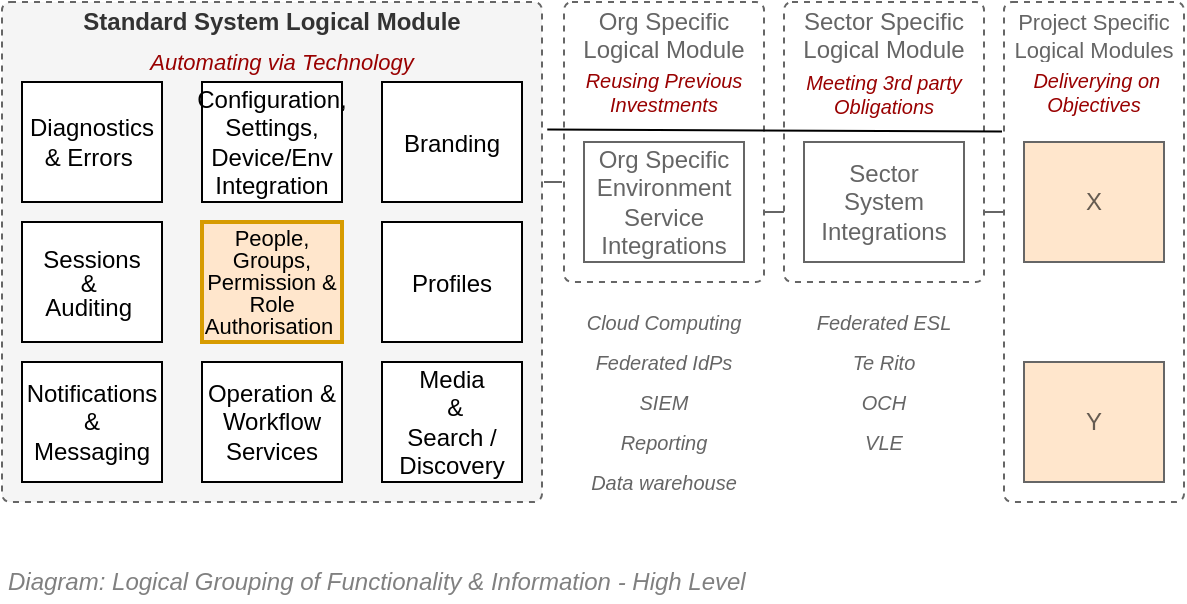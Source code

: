 <mxfile compressed="false" version="20.3.0" type="device">
  <diagram id="EpFx1K_y37onX5PtusL-" name="Functionality/Logical Modules">
    <mxGraphModel dx="782" dy="549" grid="1" gridSize="10" guides="1" tooltips="1" connect="1" arrows="1" fold="1" page="1" pageScale="1" pageWidth="827" pageHeight="1169" math="0" shadow="0">
      <root>
        <mxCell id="gSJsINXBegKE1LcOUbz0-0" />
        <mxCell id="OCoVe06duih3jOk6tfMH-0" value="Hilight" parent="gSJsINXBegKE1LcOUbz0-0" />
        <mxCell id="gSJsINXBegKE1LcOUbz0-1" parent="gSJsINXBegKE1LcOUbz0-0" />
        <mxCell id="gSJsINXBegKE1LcOUbz0-17" value="&lt;font style=&quot;font-size: 11px&quot;&gt;Project Specific Logical Modules&lt;/font&gt;" style="rounded=1;whiteSpace=wrap;html=1;dashed=1;absoluteArcSize=1;arcSize=8;fillColor=none;container=1;collapsible=0;recursiveResize=0;align=center;verticalAlign=top;spacing=6;spacingTop=-8;textOpacity=60;strokeColor=#666666;" parent="gSJsINXBegKE1LcOUbz0-1" vertex="1">
          <mxGeometry x="620" y="160" width="90" height="250" as="geometry" />
        </mxCell>
        <mxCell id="gSJsINXBegKE1LcOUbz0-18" value="X" style="rounded=0;whiteSpace=wrap;html=1;fillColor=#ffe6cc;textOpacity=60;strokeColor=#666666;" parent="gSJsINXBegKE1LcOUbz0-17" vertex="1">
          <mxGeometry x="10" y="70" width="70" height="60" as="geometry" />
        </mxCell>
        <mxCell id="cgWOcv93DuVKYVG6efOz-6" value="Y" style="rounded=0;whiteSpace=wrap;html=1;fillColor=#ffe6cc;textOpacity=60;strokeColor=#666666;" parent="gSJsINXBegKE1LcOUbz0-17" vertex="1">
          <mxGeometry x="10" y="180" width="70" height="60" as="geometry" />
        </mxCell>
        <mxCell id="gSJsINXBegKE1LcOUbz0-20" style="edgeStyle=none;rounded=0;orthogonalLoop=1;jettySize=auto;html=1;entryX=1;entryY=0.75;entryDx=0;entryDy=0;fontSize=12;fontColor=#990000;endArrow=none;endFill=0;align=left;textOpacity=60;strokeColor=#666666;" parent="gSJsINXBegKE1LcOUbz0-1" target="gSJsINXBegKE1LcOUbz0-12" edge="1">
          <mxGeometry relative="1" as="geometry">
            <mxPoint x="620" y="265" as="sourcePoint" />
          </mxGeometry>
        </mxCell>
        <mxCell id="Maf1KFkJwOAkXcEBcFJN-0" value="&lt;font style=&quot;font-size: 12px&quot;&gt;Diagram: Logical Grouping of Functionality &amp;amp; Information - High Level&lt;/font&gt;" style="text;strokeColor=none;fillColor=none;html=1;fontSize=12;fontStyle=2;verticalAlign=middle;align=left;shadow=0;glass=0;comic=0;opacity=30;fontColor=#808080;strokeWidth=1;" parent="gSJsINXBegKE1LcOUbz0-1" vertex="1">
          <mxGeometry x="120" y="440" width="520" height="20" as="geometry" />
        </mxCell>
        <mxCell id="gSJsINXBegKE1LcOUbz0-2" value="Org Specific Logical Module" style="rounded=1;whiteSpace=wrap;html=1;dashed=1;absoluteArcSize=1;arcSize=8;container=1;collapsible=0;recursiveResize=0;align=center;verticalAlign=top;spacing=6;spacingTop=-8;textOpacity=60;strokeColor=#666666;" parent="gSJsINXBegKE1LcOUbz0-1" vertex="1">
          <mxGeometry x="400" y="160" width="100" height="140" as="geometry" />
        </mxCell>
        <mxCell id="gSJsINXBegKE1LcOUbz0-19" value="Org Specific Environment Service&lt;br&gt;Integrations" style="rounded=0;whiteSpace=wrap;html=1;textOpacity=60;strokeColor=#666666;" parent="gSJsINXBegKE1LcOUbz0-2" vertex="1">
          <mxGeometry x="10" y="70" width="80" height="60" as="geometry" />
        </mxCell>
        <mxCell id="gSJsINXBegKE1LcOUbz0-3" value="&lt;b&gt;Standard System Logical Module&lt;/b&gt;" style="rounded=1;whiteSpace=wrap;html=1;dashed=1;absoluteArcSize=1;arcSize=8;container=1;collapsible=0;recursiveResize=0;align=center;verticalAlign=top;spacing=6;spacingTop=-8;fontStyle=0;strokeWidth=1;fillColor=#f5f5f5;strokeColor=#666666;fontColor=#333333;" parent="gSJsINXBegKE1LcOUbz0-1" vertex="1">
          <mxGeometry x="119" y="160" width="270" height="250" as="geometry" />
        </mxCell>
        <mxCell id="gSJsINXBegKE1LcOUbz0-6" value="&lt;p style=&quot;line-height: 100% ; font-size: 11px&quot;&gt;People, Groups, Permission &amp;amp; Role&lt;br&gt;&lt;font style=&quot;font-size: 11px&quot;&gt;Authorisation&lt;/font&gt;&amp;nbsp;&lt;/p&gt;" style="rounded=0;whiteSpace=wrap;html=1;strokeWidth=2;fillColor=#ffe6cc;strokeColor=#d79b00;" parent="gSJsINXBegKE1LcOUbz0-3" vertex="1">
          <mxGeometry x="100" y="110" width="70" height="60" as="geometry" />
        </mxCell>
        <mxCell id="gSJsINXBegKE1LcOUbz0-7" value="Configuration, Settings, Device/Env Integration" style="rounded=0;whiteSpace=wrap;html=1;" parent="gSJsINXBegKE1LcOUbz0-3" vertex="1">
          <mxGeometry x="100" y="40" width="70" height="60" as="geometry" />
        </mxCell>
        <mxCell id="gSJsINXBegKE1LcOUbz0-9" value="Media&lt;br&gt;&amp;nbsp;&amp;amp;&lt;br&gt;Search / Discovery" style="rounded=0;whiteSpace=wrap;html=1;strokeWidth=1;" parent="gSJsINXBegKE1LcOUbz0-3" vertex="1">
          <mxGeometry x="190" y="180" width="70" height="60" as="geometry" />
        </mxCell>
        <mxCell id="EKagQwNcVSqHctD09159-13" value="&lt;p style=&quot;line-height: 100%&quot;&gt;Sessions &lt;br&gt;&amp;amp;&amp;nbsp;&lt;br&gt;&lt;span&gt;Auditing&amp;nbsp;&lt;/span&gt;&lt;/p&gt;" style="rounded=0;whiteSpace=wrap;html=1;" parent="gSJsINXBegKE1LcOUbz0-3" vertex="1">
          <mxGeometry x="10" y="110" width="70" height="60" as="geometry" />
        </mxCell>
        <mxCell id="cgWOcv93DuVKYVG6efOz-8" value="&lt;p style=&quot;line-height: 100%&quot;&gt;Profiles&lt;br&gt;&lt;/p&gt;" style="rounded=0;whiteSpace=wrap;html=1;" parent="gSJsINXBegKE1LcOUbz0-3" vertex="1">
          <mxGeometry x="190" y="110" width="70" height="60" as="geometry" />
        </mxCell>
        <mxCell id="S9qaTlaMecAEe2MZ8wHX-0" value="&lt;p style=&quot;line-height: 100%&quot;&gt;Branding&lt;/p&gt;" style="rounded=0;whiteSpace=wrap;html=1;" parent="gSJsINXBegKE1LcOUbz0-3" vertex="1">
          <mxGeometry x="190" y="40" width="70" height="60" as="geometry" />
        </mxCell>
        <mxCell id="S9qaTlaMecAEe2MZ8wHX-1" value="Notifications&lt;br&gt;&amp;amp; &lt;br&gt;Messaging" style="rounded=0;whiteSpace=wrap;html=1;" parent="gSJsINXBegKE1LcOUbz0-3" vertex="1">
          <mxGeometry x="10" y="180" width="70" height="60" as="geometry" />
        </mxCell>
        <mxCell id="gSJsINXBegKE1LcOUbz0-11" value="Operation &amp;amp; Workflow Services" style="rounded=0;whiteSpace=wrap;html=1;" parent="gSJsINXBegKE1LcOUbz0-3" vertex="1">
          <mxGeometry x="100" y="180" width="70" height="60" as="geometry" />
        </mxCell>
        <mxCell id="gSJsINXBegKE1LcOUbz0-12" value="Sector Specific Logical Module" style="rounded=1;whiteSpace=wrap;html=1;dashed=1;absoluteArcSize=1;arcSize=8;container=1;collapsible=0;recursiveResize=0;align=center;verticalAlign=top;spacing=6;spacingTop=-8;textOpacity=60;strokeColor=#666666;" parent="gSJsINXBegKE1LcOUbz0-1" vertex="1">
          <mxGeometry x="510" y="160" width="100" height="140" as="geometry" />
        </mxCell>
        <mxCell id="gSJsINXBegKE1LcOUbz0-13" value="Sector&lt;br&gt;System&lt;br&gt;Integrations" style="rounded=0;whiteSpace=wrap;html=1;textOpacity=60;strokeColor=#666666;" parent="gSJsINXBegKE1LcOUbz0-12" vertex="1">
          <mxGeometry x="10" y="70" width="80" height="60" as="geometry" />
        </mxCell>
        <mxCell id="gSJsINXBegKE1LcOUbz0-15" style="edgeStyle=none;rounded=0;orthogonalLoop=1;jettySize=auto;html=1;entryX=1;entryY=0.75;entryDx=0;entryDy=0;endArrow=none;endFill=0;align=left;exitX=0;exitY=0.75;exitDx=0;exitDy=0;textOpacity=60;strokeColor=#666666;" parent="gSJsINXBegKE1LcOUbz0-1" source="gSJsINXBegKE1LcOUbz0-12" target="gSJsINXBegKE1LcOUbz0-2" edge="1">
          <mxGeometry relative="1" as="geometry">
            <mxPoint x="510" y="345" as="sourcePoint" />
          </mxGeometry>
        </mxCell>
        <mxCell id="gSJsINXBegKE1LcOUbz0-16" style="edgeStyle=none;rounded=0;orthogonalLoop=1;jettySize=auto;html=1;endArrow=none;endFill=0;align=left;exitX=0;exitY=0.5;exitDx=0;exitDy=0;strokeColor=#666666;" parent="gSJsINXBegKE1LcOUbz0-1" edge="1">
          <mxGeometry relative="1" as="geometry">
            <mxPoint x="399" y="250" as="sourcePoint" />
            <mxPoint x="390" y="250" as="targetPoint" />
          </mxGeometry>
        </mxCell>
        <mxCell id="gSJsINXBegKE1LcOUbz0-14" style="edgeStyle=none;rounded=0;orthogonalLoop=1;jettySize=auto;html=1;endArrow=none;endFill=0;align=left;exitX=-0.011;exitY=0.139;exitDx=0;exitDy=0;exitPerimeter=0;entryX=1.006;entryY=0.135;entryDx=0;entryDy=0;entryPerimeter=0;" parent="gSJsINXBegKE1LcOUbz0-1" edge="1">
          <mxGeometry relative="1" as="geometry">
            <mxPoint x="619.01" y="224.75" as="sourcePoint" />
            <mxPoint x="391.62" y="223.75" as="targetPoint" />
          </mxGeometry>
        </mxCell>
        <mxCell id="cgWOcv93DuVKYVG6efOz-0" value="Te Rito" style="rounded=0;whiteSpace=wrap;html=1;fontSize=10;textOpacity=60;fontStyle=2;strokeColor=none;" parent="gSJsINXBegKE1LcOUbz0-1" vertex="1">
          <mxGeometry x="520" y="330" width="80" height="20" as="geometry" />
        </mxCell>
        <mxCell id="cgWOcv93DuVKYVG6efOz-1" value="Federated ESL" style="rounded=0;whiteSpace=wrap;html=1;fontSize=10;textOpacity=60;fontStyle=2;strokeColor=none;" parent="gSJsINXBegKE1LcOUbz0-1" vertex="1">
          <mxGeometry x="520" y="310" width="80" height="20" as="geometry" />
        </mxCell>
        <mxCell id="cgWOcv93DuVKYVG6efOz-2" value="OCH" style="rounded=0;whiteSpace=wrap;html=1;fontSize=10;textOpacity=60;fontStyle=2;strokeColor=none;" parent="gSJsINXBegKE1LcOUbz0-1" vertex="1">
          <mxGeometry x="520" y="350" width="80" height="20" as="geometry" />
        </mxCell>
        <mxCell id="cgWOcv93DuVKYVG6efOz-3" value="Federated IdPs" style="rounded=0;whiteSpace=wrap;html=1;fontSize=10;textOpacity=60;fontStyle=2;strokeColor=none;" parent="gSJsINXBegKE1LcOUbz0-1" vertex="1">
          <mxGeometry x="410" y="330" width="80" height="20" as="geometry" />
        </mxCell>
        <mxCell id="cgWOcv93DuVKYVG6efOz-4" value="Cloud Computing" style="rounded=0;whiteSpace=wrap;html=1;fontSize=10;textOpacity=60;fontStyle=2;strokeColor=none;" parent="gSJsINXBegKE1LcOUbz0-1" vertex="1">
          <mxGeometry x="410" y="310" width="80" height="20" as="geometry" />
        </mxCell>
        <mxCell id="cgWOcv93DuVKYVG6efOz-5" value="SIEM" style="rounded=0;whiteSpace=wrap;html=1;fontSize=10;textOpacity=60;fontStyle=2;strokeColor=none;" parent="gSJsINXBegKE1LcOUbz0-1" vertex="1">
          <mxGeometry x="410" y="350" width="80" height="20" as="geometry" />
        </mxCell>
        <mxCell id="cgWOcv93DuVKYVG6efOz-7" value="Diagnostics &amp;amp; Errors&amp;nbsp;" style="rounded=0;whiteSpace=wrap;html=1;" parent="gSJsINXBegKE1LcOUbz0-1" vertex="1">
          <mxGeometry x="129" y="200" width="70" height="60" as="geometry" />
        </mxCell>
        <mxCell id="S9qaTlaMecAEe2MZ8wHX-2" value="Reporting" style="rounded=0;whiteSpace=wrap;html=1;fontSize=10;textOpacity=60;fontStyle=2;strokeColor=none;" parent="gSJsINXBegKE1LcOUbz0-1" vertex="1">
          <mxGeometry x="410" y="370" width="80" height="20" as="geometry" />
        </mxCell>
        <mxCell id="S9qaTlaMecAEe2MZ8wHX-3" value="Data warehouse" style="rounded=0;whiteSpace=wrap;html=1;fontSize=10;textOpacity=60;fontStyle=2;strokeColor=none;" parent="gSJsINXBegKE1LcOUbz0-1" vertex="1">
          <mxGeometry x="410" y="390" width="80" height="20" as="geometry" />
        </mxCell>
        <mxCell id="S9qaTlaMecAEe2MZ8wHX-4" value="VLE" style="rounded=0;whiteSpace=wrap;html=1;fontSize=10;textOpacity=60;fontStyle=2;strokeColor=none;" parent="gSJsINXBegKE1LcOUbz0-1" vertex="1">
          <mxGeometry x="520" y="370" width="80" height="20" as="geometry" />
        </mxCell>
        <mxCell id="02RhQ1yy25zqqAknkarm-1" value="Automating via Technology" style="text;html=1;strokeColor=none;fillColor=none;align=center;verticalAlign=middle;whiteSpace=wrap;rounded=0;fontSize=11;fontColor=#990000;fontStyle=2" parent="gSJsINXBegKE1LcOUbz0-1" vertex="1">
          <mxGeometry x="149" y="180" width="220" height="20" as="geometry" />
        </mxCell>
        <mxCell id="tQ_QoDGhXOkSltiblBuO-0" value="Reusing Previous Investments" style="text;html=1;strokeColor=none;fillColor=none;align=center;verticalAlign=middle;whiteSpace=wrap;rounded=0;fontSize=10;fontColor=#990000;fontStyle=2" parent="gSJsINXBegKE1LcOUbz0-1" vertex="1">
          <mxGeometry x="400" y="195" width="100" height="20" as="geometry" />
        </mxCell>
        <mxCell id="h-B6qh_69ruDIncRCCbj-0" value="Meeting 3rd party Obligations" style="text;html=1;strokeColor=none;fillColor=none;align=center;verticalAlign=middle;whiteSpace=wrap;rounded=0;fontSize=10;fontColor=#990000;fontStyle=2" parent="gSJsINXBegKE1LcOUbz0-1" vertex="1">
          <mxGeometry x="510" y="196" width="100" height="20" as="geometry" />
        </mxCell>
        <mxCell id="ICTD8bI57sns8q4JeafQ-0" value="&amp;nbsp;Deliverying on Objectives" style="text;html=1;strokeColor=none;fillColor=none;align=center;verticalAlign=middle;whiteSpace=wrap;rounded=0;fontSize=10;fontColor=#990000;fontStyle=2" parent="gSJsINXBegKE1LcOUbz0-1" vertex="1">
          <mxGeometry x="630" y="195" width="70" height="20" as="geometry" />
        </mxCell>
      </root>
    </mxGraphModel>
  </diagram>
</mxfile>
